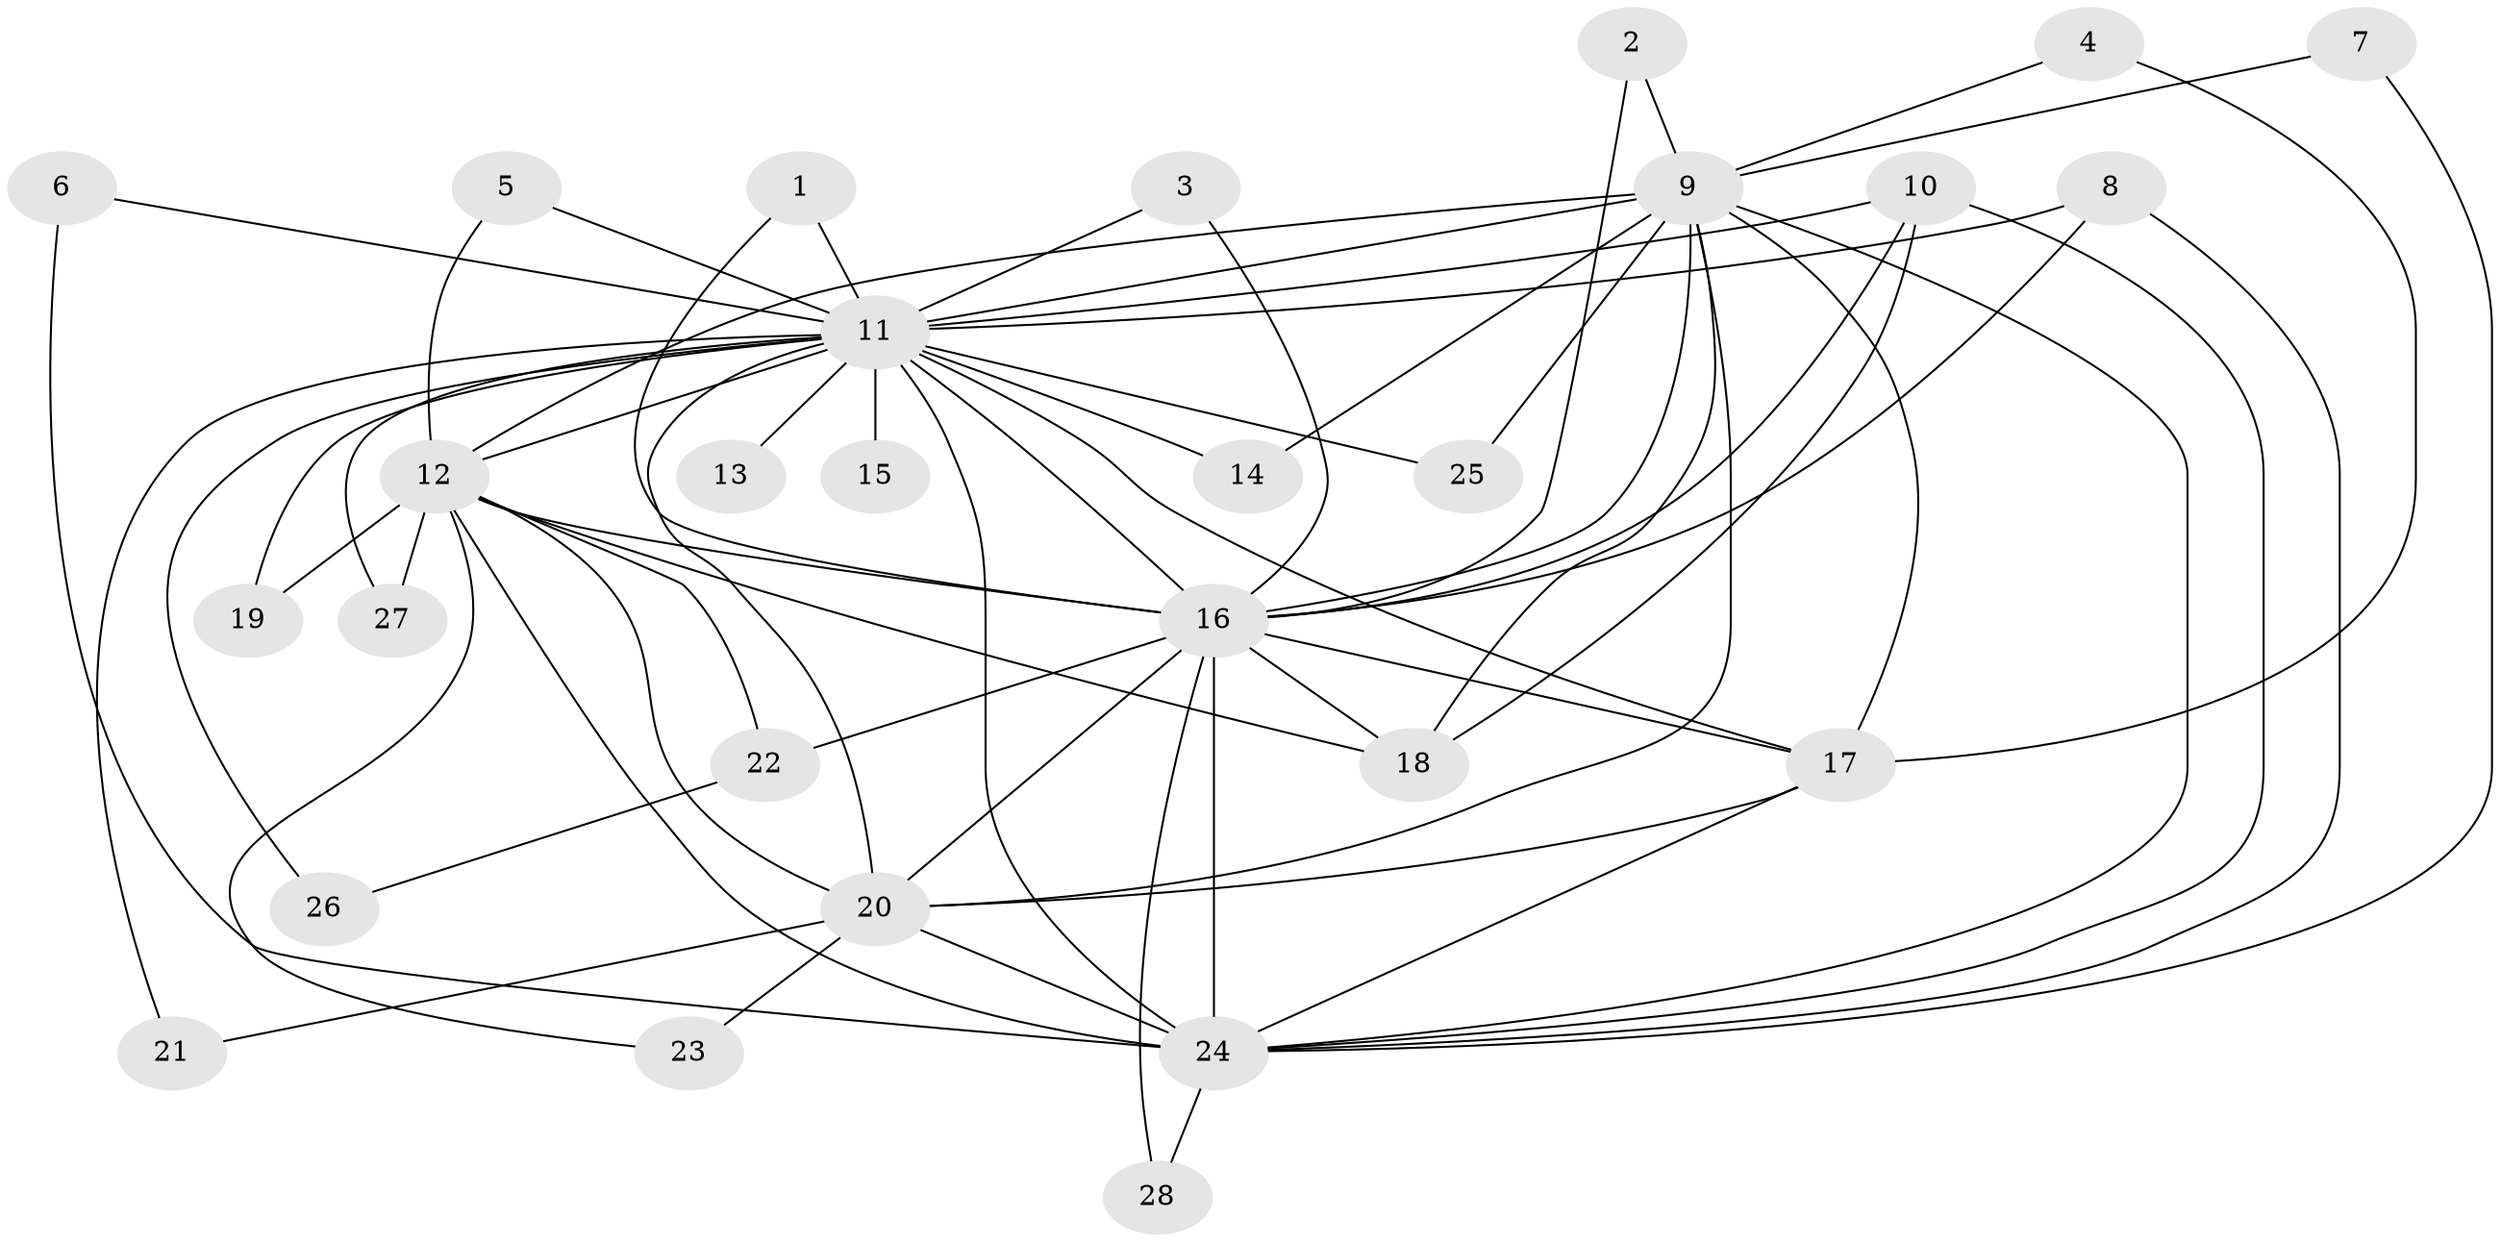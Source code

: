 // original degree distribution, {13: 0.017857142857142856, 23: 0.017857142857142856, 12: 0.017857142857142856, 10: 0.017857142857142856, 15: 0.017857142857142856, 18: 0.017857142857142856, 17: 0.03571428571428571, 22: 0.017857142857142856, 14: 0.017857142857142856, 6: 0.03571428571428571, 2: 0.625, 3: 0.10714285714285714, 4: 0.03571428571428571, 5: 0.017857142857142856}
// Generated by graph-tools (version 1.1) at 2025/49/03/09/25 03:49:28]
// undirected, 28 vertices, 64 edges
graph export_dot {
graph [start="1"]
  node [color=gray90,style=filled];
  1;
  2;
  3;
  4;
  5;
  6;
  7;
  8;
  9;
  10;
  11;
  12;
  13;
  14;
  15;
  16;
  17;
  18;
  19;
  20;
  21;
  22;
  23;
  24;
  25;
  26;
  27;
  28;
  1 -- 11 [weight=1.0];
  1 -- 16 [weight=1.0];
  2 -- 9 [weight=1.0];
  2 -- 16 [weight=1.0];
  3 -- 11 [weight=1.0];
  3 -- 16 [weight=1.0];
  4 -- 9 [weight=1.0];
  4 -- 17 [weight=1.0];
  5 -- 11 [weight=1.0];
  5 -- 12 [weight=1.0];
  6 -- 11 [weight=1.0];
  6 -- 24 [weight=1.0];
  7 -- 9 [weight=1.0];
  7 -- 24 [weight=1.0];
  8 -- 11 [weight=1.0];
  8 -- 16 [weight=1.0];
  8 -- 24 [weight=1.0];
  9 -- 11 [weight=4.0];
  9 -- 12 [weight=5.0];
  9 -- 14 [weight=1.0];
  9 -- 16 [weight=3.0];
  9 -- 17 [weight=1.0];
  9 -- 18 [weight=1.0];
  9 -- 20 [weight=3.0];
  9 -- 24 [weight=4.0];
  9 -- 25 [weight=1.0];
  10 -- 11 [weight=1.0];
  10 -- 16 [weight=1.0];
  10 -- 18 [weight=1.0];
  10 -- 24 [weight=1.0];
  11 -- 12 [weight=4.0];
  11 -- 13 [weight=1.0];
  11 -- 14 [weight=1.0];
  11 -- 15 [weight=2.0];
  11 -- 16 [weight=2.0];
  11 -- 17 [weight=1.0];
  11 -- 19 [weight=1.0];
  11 -- 20 [weight=2.0];
  11 -- 21 [weight=1.0];
  11 -- 24 [weight=5.0];
  11 -- 25 [weight=1.0];
  11 -- 26 [weight=2.0];
  11 -- 27 [weight=2.0];
  12 -- 16 [weight=2.0];
  12 -- 18 [weight=1.0];
  12 -- 19 [weight=1.0];
  12 -- 20 [weight=2.0];
  12 -- 22 [weight=2.0];
  12 -- 23 [weight=1.0];
  12 -- 24 [weight=4.0];
  12 -- 27 [weight=1.0];
  16 -- 17 [weight=1.0];
  16 -- 18 [weight=1.0];
  16 -- 20 [weight=1.0];
  16 -- 22 [weight=3.0];
  16 -- 24 [weight=2.0];
  16 -- 28 [weight=1.0];
  17 -- 20 [weight=1.0];
  17 -- 24 [weight=1.0];
  20 -- 21 [weight=1.0];
  20 -- 23 [weight=1.0];
  20 -- 24 [weight=2.0];
  22 -- 26 [weight=1.0];
  24 -- 28 [weight=1.0];
}

